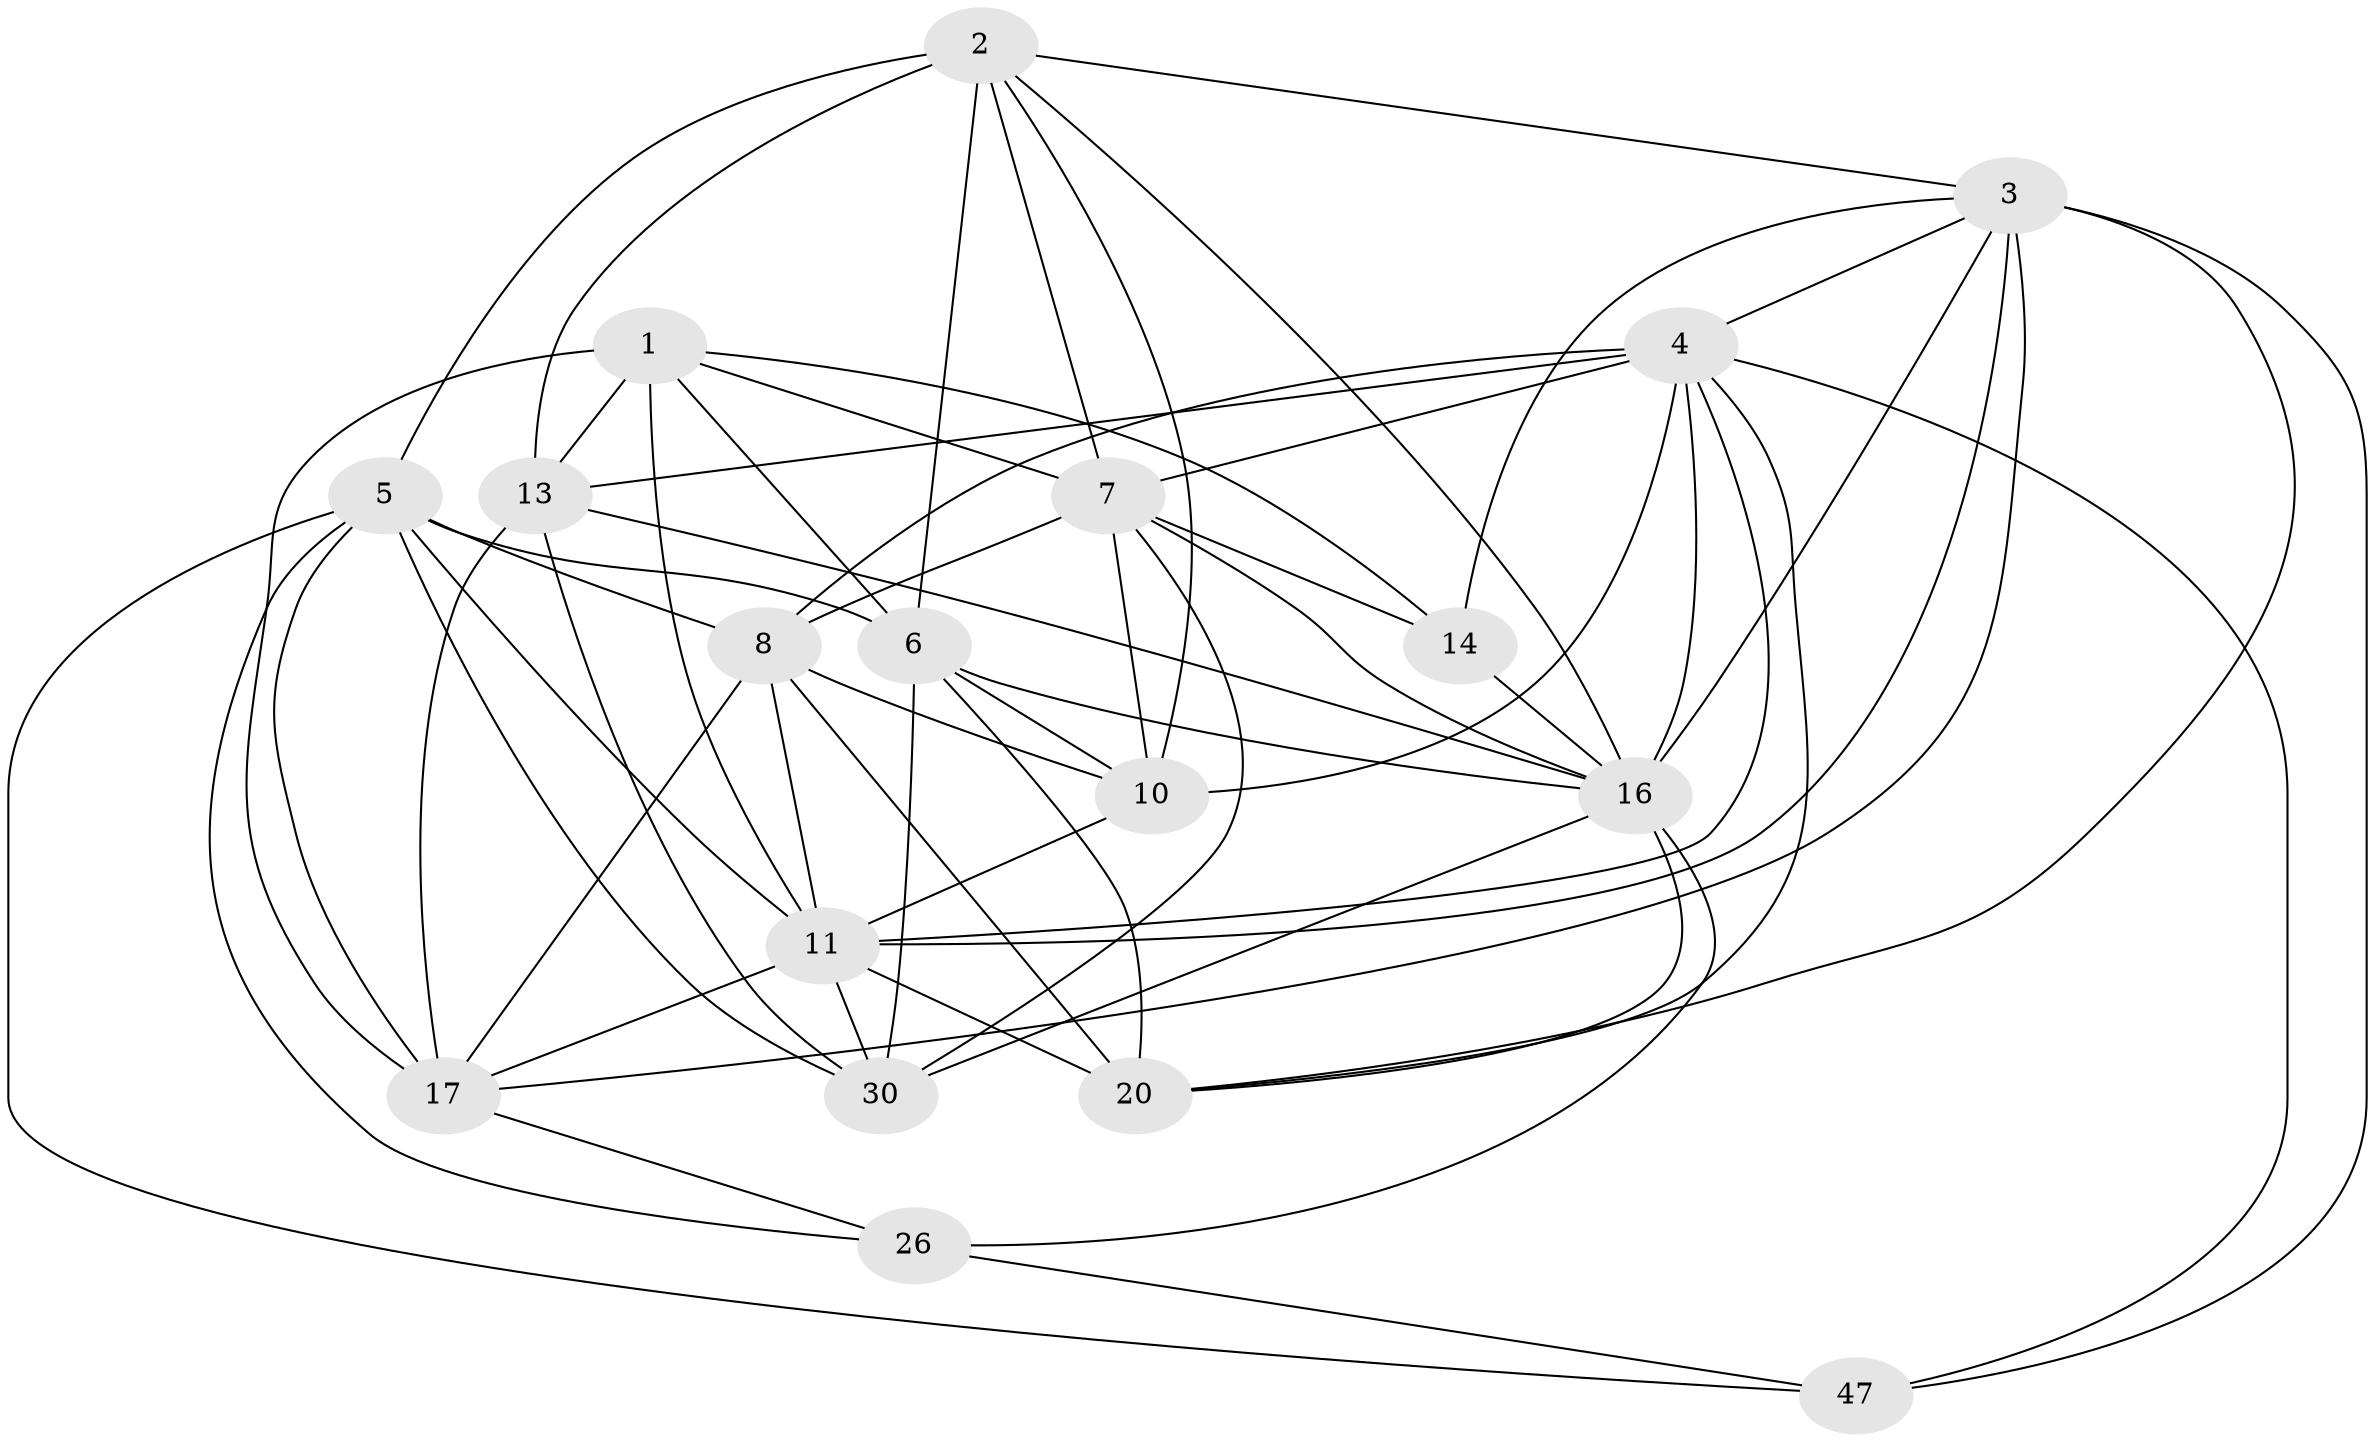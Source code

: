 // original degree distribution, {4: 1.0}
// Generated by graph-tools (version 1.1) at 2025/20/03/04/25 18:20:51]
// undirected, 18 vertices, 61 edges
graph export_dot {
graph [start="1"]
  node [color=gray90,style=filled];
  1 [super="+27+12"];
  2 [super="+32"];
  3 [super="+9+29+49"];
  4 [super="+19+39"];
  5 [super="+34"];
  6 [super="+15"];
  7 [super="+22+18+24"];
  8 [super="+61+54"];
  10 [super="+36"];
  11 [super="+46+38"];
  13 [super="+31"];
  14;
  16 [super="+23+21+41"];
  17 [super="+53+60"];
  20 [super="+43+37"];
  26;
  30 [super="+50"];
  47;
  1 -- 17 [weight=2];
  1 -- 13;
  1 -- 11 [weight=2];
  1 -- 14;
  1 -- 6;
  1 -- 7;
  2 -- 10;
  2 -- 5 [weight=2];
  2 -- 13;
  2 -- 16;
  2 -- 6;
  2 -- 7;
  2 -- 3;
  3 -- 20;
  3 -- 14;
  3 -- 47;
  3 -- 16 [weight=2];
  3 -- 17;
  3 -- 4;
  3 -- 11 [weight=2];
  4 -- 47;
  4 -- 20 [weight=2];
  4 -- 10;
  4 -- 13;
  4 -- 8;
  4 -- 7 [weight=3];
  4 -- 16;
  4 -- 11;
  5 -- 17;
  5 -- 6;
  5 -- 26;
  5 -- 11 [weight=2];
  5 -- 30;
  5 -- 47;
  5 -- 8;
  6 -- 30;
  6 -- 16 [weight=2];
  6 -- 20;
  6 -- 10;
  7 -- 10;
  7 -- 8;
  7 -- 30;
  7 -- 16;
  7 -- 14;
  8 -- 20;
  8 -- 17;
  8 -- 11 [weight=2];
  8 -- 10;
  10 -- 11;
  11 -- 30;
  11 -- 17;
  11 -- 20 [weight=4];
  13 -- 17;
  13 -- 30;
  13 -- 16;
  14 -- 16;
  16 -- 20;
  16 -- 26;
  16 -- 30;
  17 -- 26;
  26 -- 47;
}
